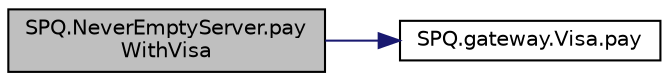 digraph "SPQ.NeverEmptyServer.payWithVisa"
{
  edge [fontname="Helvetica",fontsize="10",labelfontname="Helvetica",labelfontsize="10"];
  node [fontname="Helvetica",fontsize="10",shape=record];
  rankdir="LR";
  Node27 [label="SPQ.NeverEmptyServer.pay\lWithVisa",height=0.2,width=0.4,color="black", fillcolor="grey75", style="filled", fontcolor="black"];
  Node27 -> Node28 [color="midnightblue",fontsize="10",style="solid",fontname="Helvetica"];
  Node28 [label="SPQ.gateway.Visa.pay",height=0.2,width=0.4,color="black", fillcolor="white", style="filled",URL="$class_s_p_q_1_1gateway_1_1_visa.html#a0ecda0414a0685174ec12ae96c8d3a68"];
}
